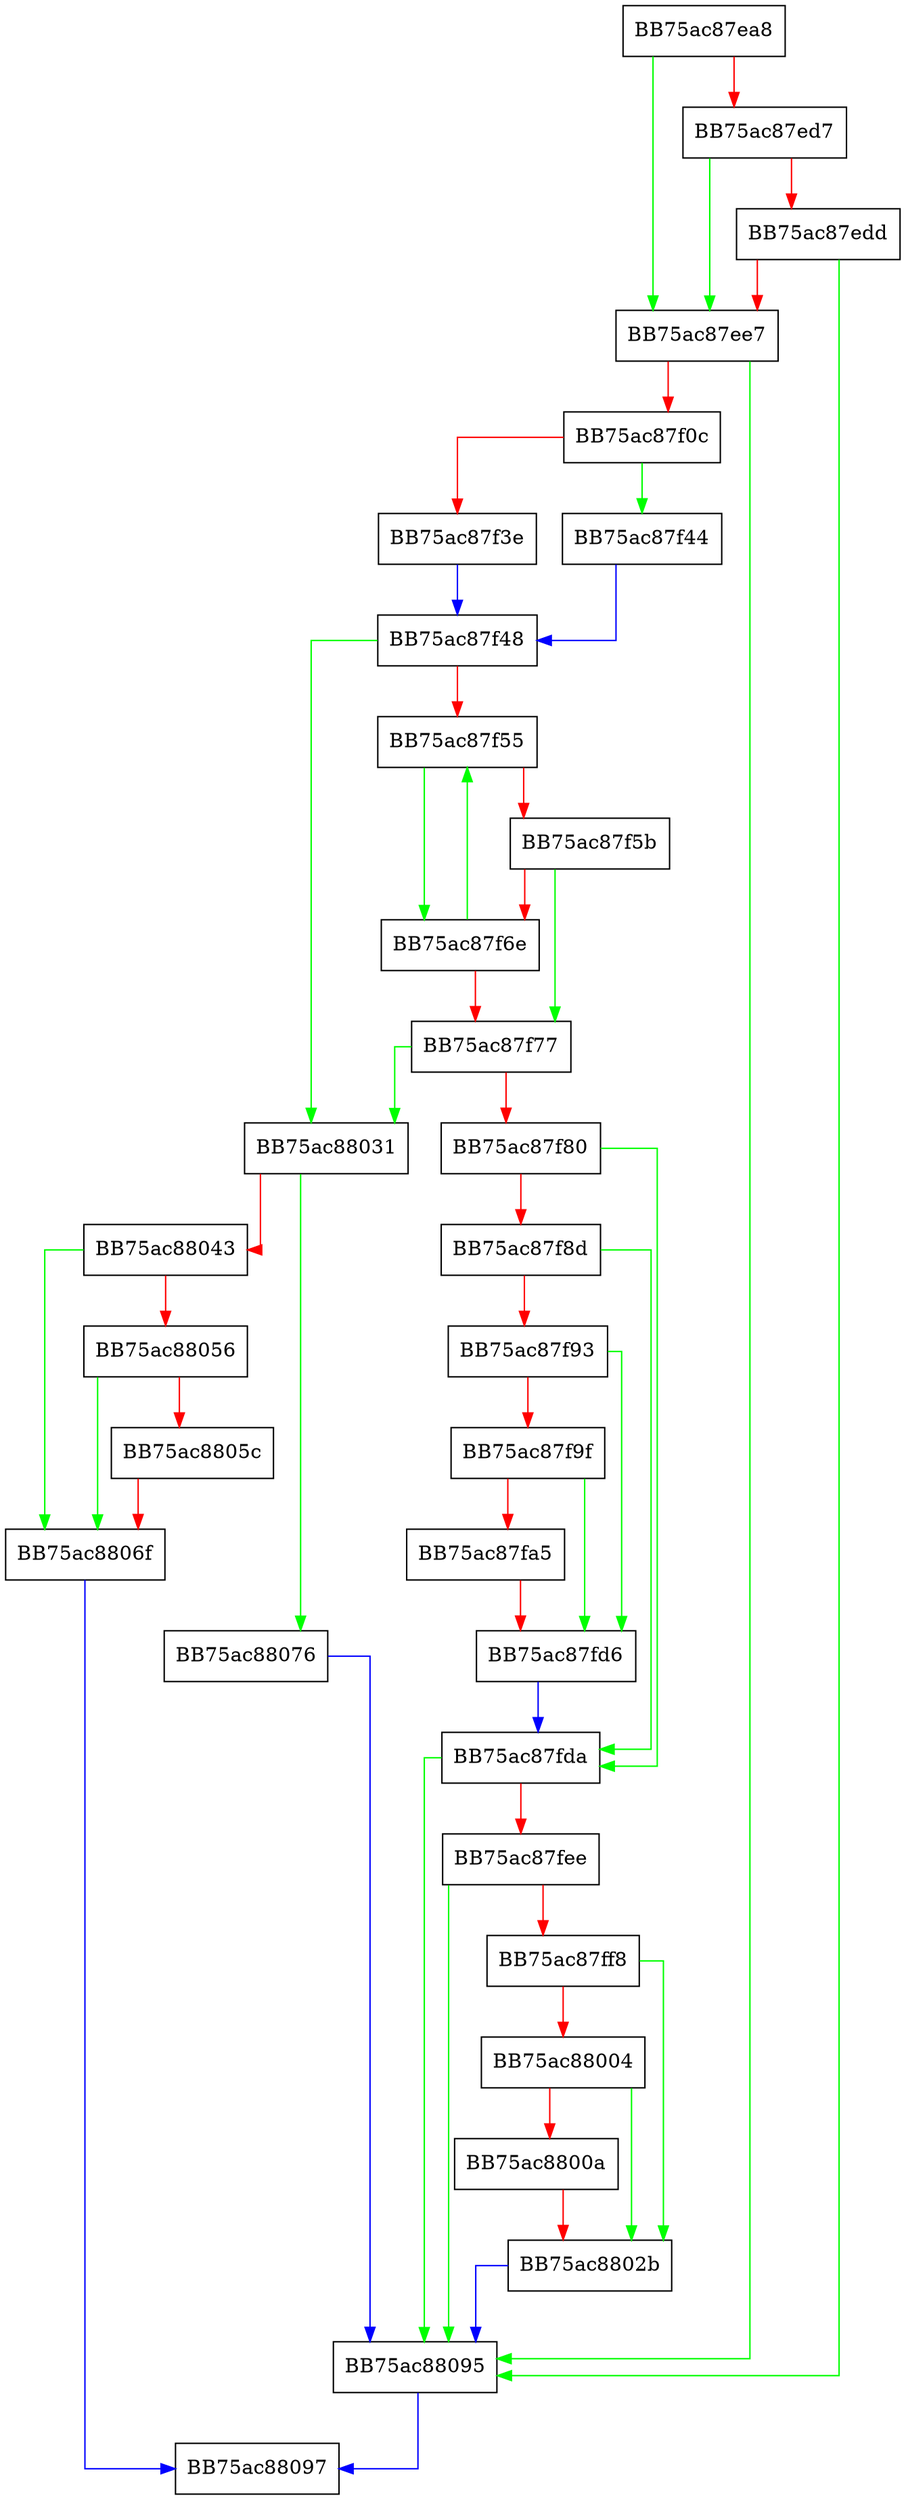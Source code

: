 digraph PreProposeResource {
  node [shape="box"];
  graph [splines=ortho];
  BB75ac87ea8 -> BB75ac87ee7 [color="green"];
  BB75ac87ea8 -> BB75ac87ed7 [color="red"];
  BB75ac87ed7 -> BB75ac87ee7 [color="green"];
  BB75ac87ed7 -> BB75ac87edd [color="red"];
  BB75ac87edd -> BB75ac88095 [color="green"];
  BB75ac87edd -> BB75ac87ee7 [color="red"];
  BB75ac87ee7 -> BB75ac88095 [color="green"];
  BB75ac87ee7 -> BB75ac87f0c [color="red"];
  BB75ac87f0c -> BB75ac87f44 [color="green"];
  BB75ac87f0c -> BB75ac87f3e [color="red"];
  BB75ac87f3e -> BB75ac87f48 [color="blue"];
  BB75ac87f44 -> BB75ac87f48 [color="blue"];
  BB75ac87f48 -> BB75ac88031 [color="green"];
  BB75ac87f48 -> BB75ac87f55 [color="red"];
  BB75ac87f55 -> BB75ac87f6e [color="green"];
  BB75ac87f55 -> BB75ac87f5b [color="red"];
  BB75ac87f5b -> BB75ac87f77 [color="green"];
  BB75ac87f5b -> BB75ac87f6e [color="red"];
  BB75ac87f6e -> BB75ac87f55 [color="green"];
  BB75ac87f6e -> BB75ac87f77 [color="red"];
  BB75ac87f77 -> BB75ac88031 [color="green"];
  BB75ac87f77 -> BB75ac87f80 [color="red"];
  BB75ac87f80 -> BB75ac87fda [color="green"];
  BB75ac87f80 -> BB75ac87f8d [color="red"];
  BB75ac87f8d -> BB75ac87fda [color="green"];
  BB75ac87f8d -> BB75ac87f93 [color="red"];
  BB75ac87f93 -> BB75ac87fd6 [color="green"];
  BB75ac87f93 -> BB75ac87f9f [color="red"];
  BB75ac87f9f -> BB75ac87fd6 [color="green"];
  BB75ac87f9f -> BB75ac87fa5 [color="red"];
  BB75ac87fa5 -> BB75ac87fd6 [color="red"];
  BB75ac87fd6 -> BB75ac87fda [color="blue"];
  BB75ac87fda -> BB75ac88095 [color="green"];
  BB75ac87fda -> BB75ac87fee [color="red"];
  BB75ac87fee -> BB75ac88095 [color="green"];
  BB75ac87fee -> BB75ac87ff8 [color="red"];
  BB75ac87ff8 -> BB75ac8802b [color="green"];
  BB75ac87ff8 -> BB75ac88004 [color="red"];
  BB75ac88004 -> BB75ac8802b [color="green"];
  BB75ac88004 -> BB75ac8800a [color="red"];
  BB75ac8800a -> BB75ac8802b [color="red"];
  BB75ac8802b -> BB75ac88095 [color="blue"];
  BB75ac88031 -> BB75ac88076 [color="green"];
  BB75ac88031 -> BB75ac88043 [color="red"];
  BB75ac88043 -> BB75ac8806f [color="green"];
  BB75ac88043 -> BB75ac88056 [color="red"];
  BB75ac88056 -> BB75ac8806f [color="green"];
  BB75ac88056 -> BB75ac8805c [color="red"];
  BB75ac8805c -> BB75ac8806f [color="red"];
  BB75ac8806f -> BB75ac88097 [color="blue"];
  BB75ac88076 -> BB75ac88095 [color="blue"];
  BB75ac88095 -> BB75ac88097 [color="blue"];
}